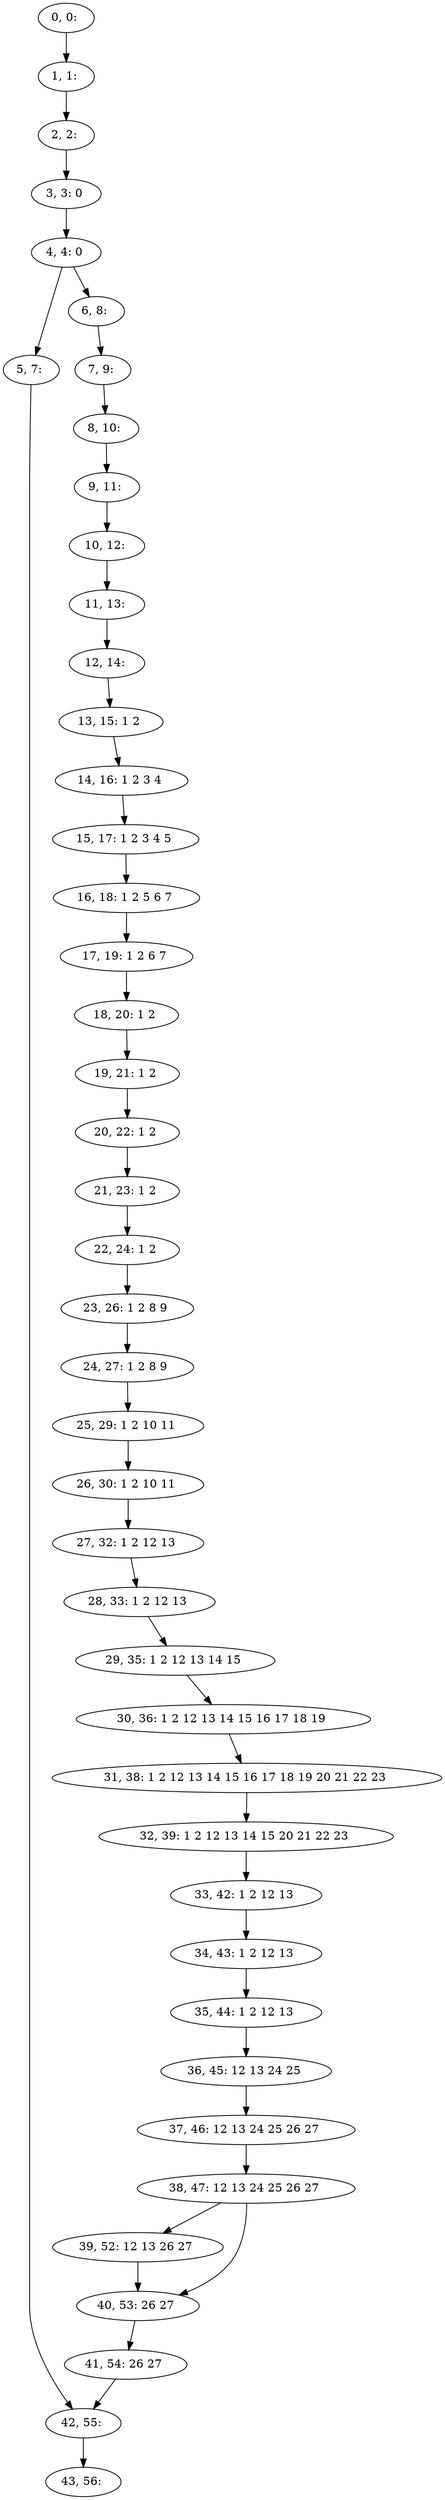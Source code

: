 digraph G {
0[label="0, 0: "];
1[label="1, 1: "];
2[label="2, 2: "];
3[label="3, 3: 0 "];
4[label="4, 4: 0 "];
5[label="5, 7: "];
6[label="6, 8: "];
7[label="7, 9: "];
8[label="8, 10: "];
9[label="9, 11: "];
10[label="10, 12: "];
11[label="11, 13: "];
12[label="12, 14: "];
13[label="13, 15: 1 2 "];
14[label="14, 16: 1 2 3 4 "];
15[label="15, 17: 1 2 3 4 5 "];
16[label="16, 18: 1 2 5 6 7 "];
17[label="17, 19: 1 2 6 7 "];
18[label="18, 20: 1 2 "];
19[label="19, 21: 1 2 "];
20[label="20, 22: 1 2 "];
21[label="21, 23: 1 2 "];
22[label="22, 24: 1 2 "];
23[label="23, 26: 1 2 8 9 "];
24[label="24, 27: 1 2 8 9 "];
25[label="25, 29: 1 2 10 11 "];
26[label="26, 30: 1 2 10 11 "];
27[label="27, 32: 1 2 12 13 "];
28[label="28, 33: 1 2 12 13 "];
29[label="29, 35: 1 2 12 13 14 15 "];
30[label="30, 36: 1 2 12 13 14 15 16 17 18 19 "];
31[label="31, 38: 1 2 12 13 14 15 16 17 18 19 20 21 22 23 "];
32[label="32, 39: 1 2 12 13 14 15 20 21 22 23 "];
33[label="33, 42: 1 2 12 13 "];
34[label="34, 43: 1 2 12 13 "];
35[label="35, 44: 1 2 12 13 "];
36[label="36, 45: 12 13 24 25 "];
37[label="37, 46: 12 13 24 25 26 27 "];
38[label="38, 47: 12 13 24 25 26 27 "];
39[label="39, 52: 12 13 26 27 "];
40[label="40, 53: 26 27 "];
41[label="41, 54: 26 27 "];
42[label="42, 55: "];
43[label="43, 56: "];
0->1 ;
1->2 ;
2->3 ;
3->4 ;
4->5 ;
4->6 ;
5->42 ;
6->7 ;
7->8 ;
8->9 ;
9->10 ;
10->11 ;
11->12 ;
12->13 ;
13->14 ;
14->15 ;
15->16 ;
16->17 ;
17->18 ;
18->19 ;
19->20 ;
20->21 ;
21->22 ;
22->23 ;
23->24 ;
24->25 ;
25->26 ;
26->27 ;
27->28 ;
28->29 ;
29->30 ;
30->31 ;
31->32 ;
32->33 ;
33->34 ;
34->35 ;
35->36 ;
36->37 ;
37->38 ;
38->39 ;
38->40 ;
39->40 ;
40->41 ;
41->42 ;
42->43 ;
}
